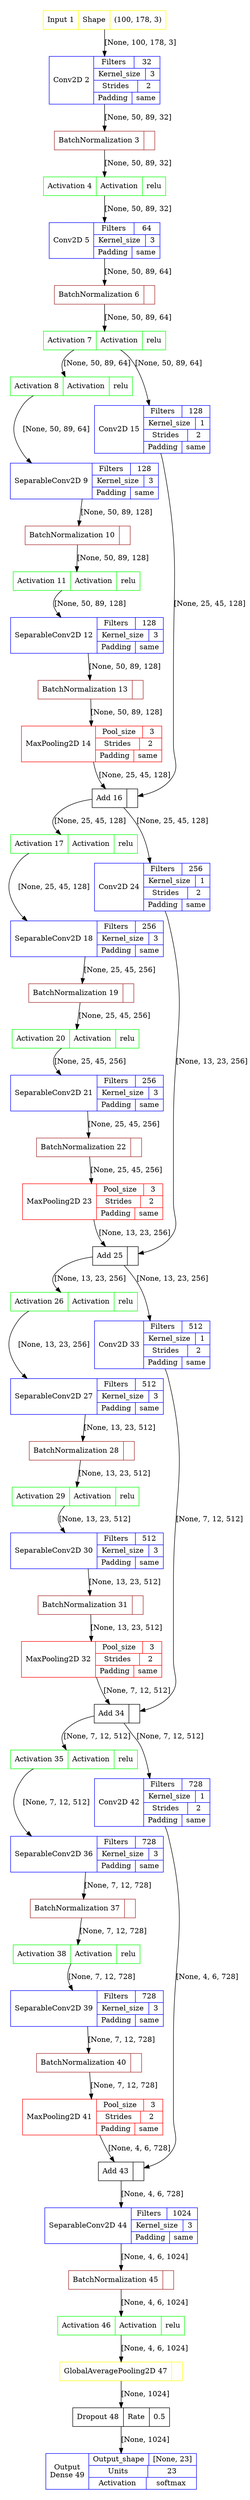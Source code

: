 digraph Main {
	subgraph cluster_50 {
		graph [fillcolor=white peripheries=0 style=filled]
		1 [label="{{Input 1|{{Shape|(100, 178, 3)}}}}" color=yellow fillcolor=white shape=record style=filled]
		1 -> 2 [label="[None, 100, 178, 3]"]
		2 [label="{{Conv2D 2|{{Filters|32} | {Kernel_size|3} | {Strides|2} | {Padding|same}}}}" color=blue fillcolor=white shape=record style=filled]
		2 -> 3 [label="[None, 50, 89, 32]"]
		3 [label="{{BatchNormalization 3|{}}}" color=brown fillcolor=white shape=record style=filled]
		3 -> 4 [label="[None, 50, 89, 32]"]
		4 [label="{{Activation 4|{{Activation|relu}}}}" color=green fillcolor=white shape=record style=filled]
		4 -> 5 [label="[None, 50, 89, 32]"]
		5 [label="{{Conv2D 5|{{Filters|64} | {Kernel_size|3} | {Padding|same}}}}" color=blue fillcolor=white shape=record style=filled]
		5 -> 6 [label="[None, 50, 89, 64]"]
		6 [label="{{BatchNormalization 6|{}}}" color=brown fillcolor=white shape=record style=filled]
		6 -> 7 [label="[None, 50, 89, 64]"]
		7 [label="{{Activation 7|{{Activation|relu}}}}" color=green fillcolor=white shape=record style=filled]
		7 -> 8 [label="[None, 50, 89, 64]"]
		7 -> 15 [label="[None, 50, 89, 64]"]
		8 [label="{{Activation 8|{{Activation|relu}}}}" color=green fillcolor=white shape=record style=filled]
		8 -> 9 [label="[None, 50, 89, 64]"]
		9 [label="{{SeparableConv2D 9|{{Filters|128} | {Kernel_size|3} | {Padding|same}}}}" color=blue fillcolor=white shape=record style=filled]
		9 -> 10 [label="[None, 50, 89, 128]"]
		10 [label="{{BatchNormalization 10|{}}}" color=brown fillcolor=white shape=record style=filled]
		10 -> 11 [label="[None, 50, 89, 128]"]
		11 [label="{{Activation 11|{{Activation|relu}}}}" color=green fillcolor=white shape=record style=filled]
		11 -> 12 [label="[None, 50, 89, 128]"]
		12 [label="{{SeparableConv2D 12|{{Filters|128} | {Kernel_size|3} | {Padding|same}}}}" color=blue fillcolor=white shape=record style=filled]
		12 -> 13 [label="[None, 50, 89, 128]"]
		13 [label="{{BatchNormalization 13|{}}}" color=brown fillcolor=white shape=record style=filled]
		13 -> 14 [label="[None, 50, 89, 128]"]
		14 [label="{{MaxPooling2D 14|{{Pool_size|3} | {Strides|2} | {Padding|same}}}}" color=red fillcolor=white shape=record style=filled]
		14 -> 16 [label="[None, 25, 45, 128]"]
		15 [label="{{Conv2D 15|{{Filters|128} | {Kernel_size|1} | {Strides|2} | {Padding|same}}}}" color=blue fillcolor=white shape=record style=filled]
		15 -> 16 [label="[None, 25, 45, 128]"]
		16 [label="{{Add 16|}}" color=black fillcolor=white shape=record style=filled]
		16 -> 17 [label="[None, 25, 45, 128]"]
		16 -> 24 [label="[None, 25, 45, 128]"]
		17 [label="{{Activation 17|{{Activation|relu}}}}" color=green fillcolor=white shape=record style=filled]
		17 -> 18 [label="[None, 25, 45, 128]"]
		18 [label="{{SeparableConv2D 18|{{Filters|256} | {Kernel_size|3} | {Padding|same}}}}" color=blue fillcolor=white shape=record style=filled]
		18 -> 19 [label="[None, 25, 45, 256]"]
		19 [label="{{BatchNormalization 19|{}}}" color=brown fillcolor=white shape=record style=filled]
		19 -> 20 [label="[None, 25, 45, 256]"]
		20 [label="{{Activation 20|{{Activation|relu}}}}" color=green fillcolor=white shape=record style=filled]
		20 -> 21 [label="[None, 25, 45, 256]"]
		21 [label="{{SeparableConv2D 21|{{Filters|256} | {Kernel_size|3} | {Padding|same}}}}" color=blue fillcolor=white shape=record style=filled]
		21 -> 22 [label="[None, 25, 45, 256]"]
		22 [label="{{BatchNormalization 22|{}}}" color=brown fillcolor=white shape=record style=filled]
		22 -> 23 [label="[None, 25, 45, 256]"]
		23 [label="{{MaxPooling2D 23|{{Pool_size|3} | {Strides|2} | {Padding|same}}}}" color=red fillcolor=white shape=record style=filled]
		23 -> 25 [label="[None, 13, 23, 256]"]
		24 [label="{{Conv2D 24|{{Filters|256} | {Kernel_size|1} | {Strides|2} | {Padding|same}}}}" color=blue fillcolor=white shape=record style=filled]
		24 -> 25 [label="[None, 13, 23, 256]"]
		25 [label="{{Add 25|}}" color=black fillcolor=white shape=record style=filled]
		25 -> 26 [label="[None, 13, 23, 256]"]
		25 -> 33 [label="[None, 13, 23, 256]"]
		26 [label="{{Activation 26|{{Activation|relu}}}}" color=green fillcolor=white shape=record style=filled]
		26 -> 27 [label="[None, 13, 23, 256]"]
		27 [label="{{SeparableConv2D 27|{{Filters|512} | {Kernel_size|3} | {Padding|same}}}}" color=blue fillcolor=white shape=record style=filled]
		27 -> 28 [label="[None, 13, 23, 512]"]
		28 [label="{{BatchNormalization 28|{}}}" color=brown fillcolor=white shape=record style=filled]
		28 -> 29 [label="[None, 13, 23, 512]"]
		29 [label="{{Activation 29|{{Activation|relu}}}}" color=green fillcolor=white shape=record style=filled]
		29 -> 30 [label="[None, 13, 23, 512]"]
		30 [label="{{SeparableConv2D 30|{{Filters|512} | {Kernel_size|3} | {Padding|same}}}}" color=blue fillcolor=white shape=record style=filled]
		30 -> 31 [label="[None, 13, 23, 512]"]
		31 [label="{{BatchNormalization 31|{}}}" color=brown fillcolor=white shape=record style=filled]
		31 -> 32 [label="[None, 13, 23, 512]"]
		32 [label="{{MaxPooling2D 32|{{Pool_size|3} | {Strides|2} | {Padding|same}}}}" color=red fillcolor=white shape=record style=filled]
		32 -> 34 [label="[None, 7, 12, 512]"]
		33 [label="{{Conv2D 33|{{Filters|512} | {Kernel_size|1} | {Strides|2} | {Padding|same}}}}" color=blue fillcolor=white shape=record style=filled]
		33 -> 34 [label="[None, 7, 12, 512]"]
		34 [label="{{Add 34|}}" color=black fillcolor=white shape=record style=filled]
		34 -> 35 [label="[None, 7, 12, 512]"]
		34 -> 42 [label="[None, 7, 12, 512]"]
		35 [label="{{Activation 35|{{Activation|relu}}}}" color=green fillcolor=white shape=record style=filled]
		35 -> 36 [label="[None, 7, 12, 512]"]
		36 [label="{{SeparableConv2D 36|{{Filters|728} | {Kernel_size|3} | {Padding|same}}}}" color=blue fillcolor=white shape=record style=filled]
		36 -> 37 [label="[None, 7, 12, 728]"]
		37 [label="{{BatchNormalization 37|{}}}" color=brown fillcolor=white shape=record style=filled]
		37 -> 38 [label="[None, 7, 12, 728]"]
		38 [label="{{Activation 38|{{Activation|relu}}}}" color=green fillcolor=white shape=record style=filled]
		38 -> 39 [label="[None, 7, 12, 728]"]
		39 [label="{{SeparableConv2D 39|{{Filters|728} | {Kernel_size|3} | {Padding|same}}}}" color=blue fillcolor=white shape=record style=filled]
		39 -> 40 [label="[None, 7, 12, 728]"]
		40 [label="{{BatchNormalization 40|{}}}" color=brown fillcolor=white shape=record style=filled]
		40 -> 41 [label="[None, 7, 12, 728]"]
		41 [label="{{MaxPooling2D 41|{{Pool_size|3} | {Strides|2} | {Padding|same}}}}" color=red fillcolor=white shape=record style=filled]
		41 -> 43 [label="[None, 4, 6, 728]"]
		42 [label="{{Conv2D 42|{{Filters|728} | {Kernel_size|1} | {Strides|2} | {Padding|same}}}}" color=blue fillcolor=white shape=record style=filled]
		42 -> 43 [label="[None, 4, 6, 728]"]
		43 [label="{{Add 43|}}" color=black fillcolor=white shape=record style=filled]
		43 -> 44 [label="[None, 4, 6, 728]"]
		44 [label="{{SeparableConv2D 44|{{Filters|1024} | {Kernel_size|3} | {Padding|same}}}}" color=blue fillcolor=white shape=record style=filled]
		44 -> 45 [label="[None, 4, 6, 1024]"]
		45 [label="{{BatchNormalization 45|{}}}" color=brown fillcolor=white shape=record style=filled]
		45 -> 46 [label="[None, 4, 6, 1024]"]
		46 [label="{{Activation 46|{{Activation|relu}}}}" color=green fillcolor=white shape=record style=filled]
		46 -> 47 [label="[None, 4, 6, 1024]"]
		47 [label="{{GlobalAveragePooling2D 47|{}}}" color=yellow fillcolor=white shape=record style=filled]
		47 -> 48 [label="[None, 1024]"]
		48 [label="{{Dropout 48|{{Rate|0.5}}}}" color=black fillcolor=white shape=record style=filled]
		48 -> 49 [label="[None, 1024]"]
		49 [label="{{Output\nDense 49|{{Output_shape|[None, 23]}|{Units|23} | {Activation|softmax}}}}" color=blue fillcolor=white shape=record style=filled]
	}
}
